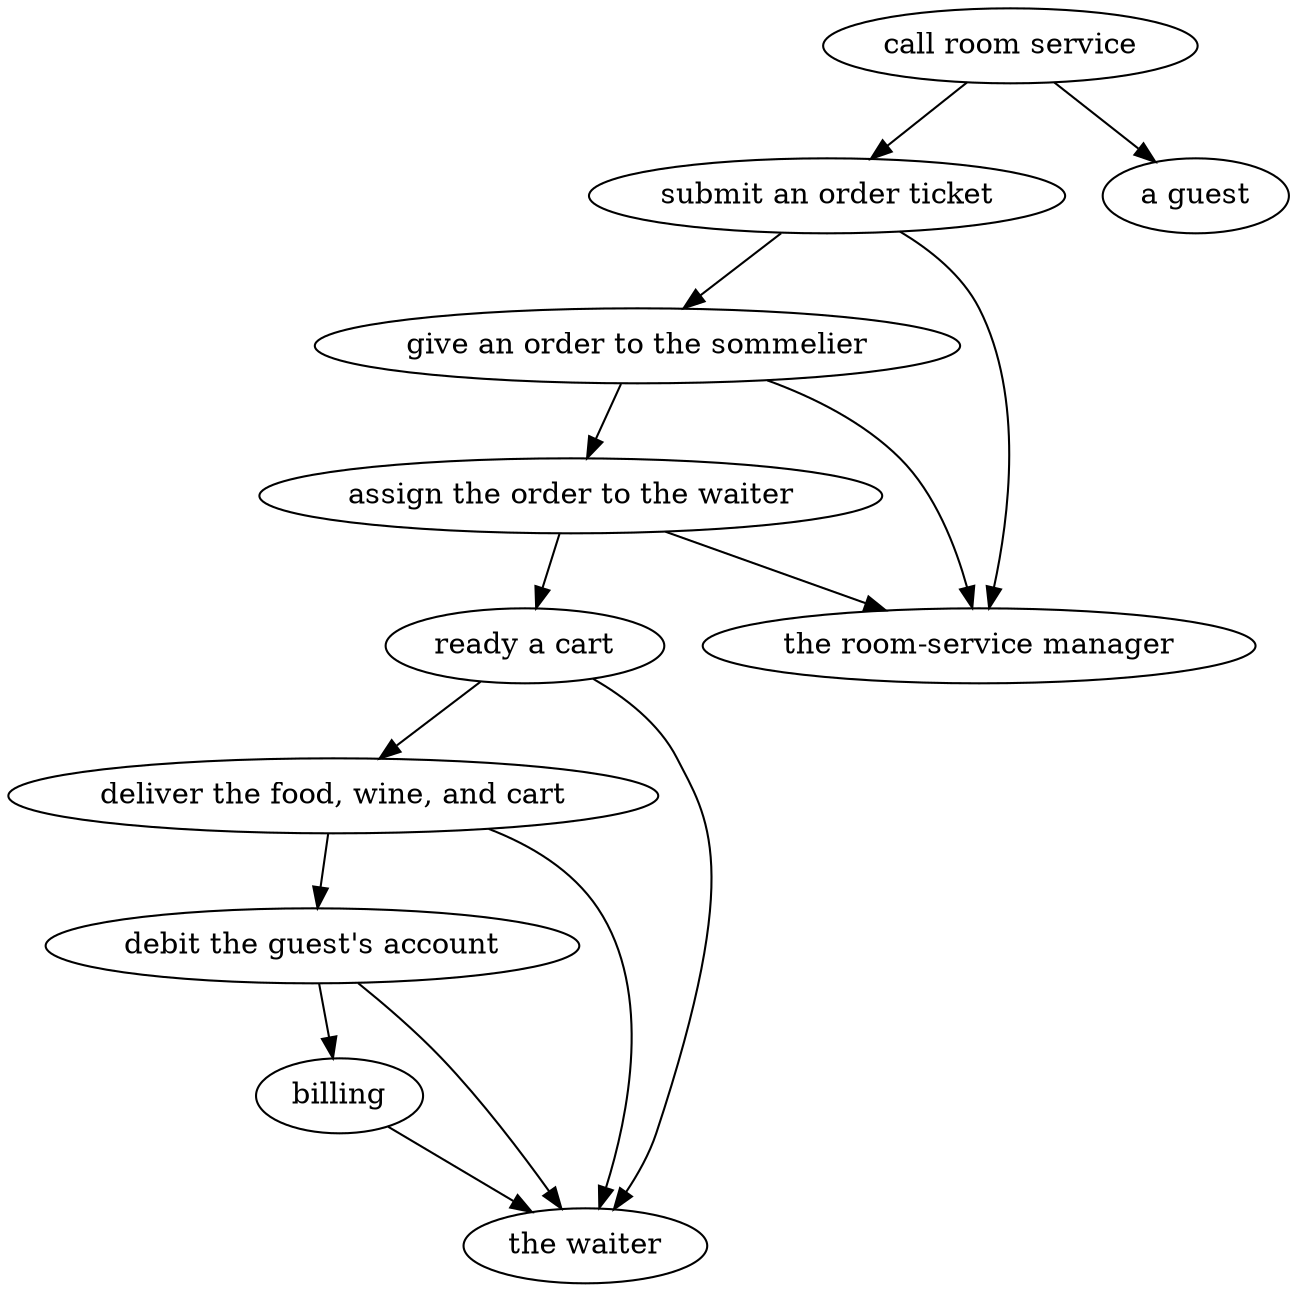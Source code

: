 strict digraph "doc-1.3" {
	graph [name="doc-1.3"];
	"call room service"	[attrs="{'type': 'Activity', 'label': 'call room service'}"];
	"submit an order ticket"	[attrs="{'type': 'Activity', 'label': 'submit an order ticket'}"];
	"call room service" -> "submit an order ticket"	[attrs="{'type': 'flow', 'label': 'flow'}"];
	"a guest"	[attrs="{'type': 'Actor', 'label': 'a guest'}"];
	"call room service" -> "a guest"	[attrs="{'type': 'actor performer', 'label': 'actor performer'}"];
	"give an order to the sommelier"	[attrs="{'type': 'Activity', 'label': 'give an order to the sommelier'}"];
	"submit an order ticket" -> "give an order to the sommelier"	[attrs="{'type': 'flow', 'label': 'flow'}"];
	"the room-service manager"	[attrs="{'type': 'Actor', 'label': 'the room-service manager'}"];
	"submit an order ticket" -> "the room-service manager"	[attrs="{'type': 'actor performer', 'label': 'actor performer'}"];
	"assign the order to the waiter"	[attrs="{'type': 'Activity', 'label': 'assign the order to the waiter'}"];
	"give an order to the sommelier" -> "assign the order to the waiter"	[attrs="{'type': 'flow', 'label': 'flow'}"];
	"give an order to the sommelier" -> "the room-service manager"	[attrs="{'type': 'actor performer', 'label': 'actor performer'}"];
	"ready a cart"	[attrs="{'type': 'Activity', 'label': 'ready a cart'}"];
	"assign the order to the waiter" -> "ready a cart"	[attrs="{'type': 'flow', 'label': 'flow'}"];
	"assign the order to the waiter" -> "the room-service manager"	[attrs="{'type': 'actor performer', 'label': 'actor performer'}"];
	"deliver the food, wine, and cart"	[attrs="{'type': 'Activity', 'label': 'deliver the food, wine, and cart'}"];
	"ready a cart" -> "deliver the food, wine, and cart"	[attrs="{'type': 'flow', 'label': 'flow'}"];
	"the waiter"	[attrs="{'type': 'Actor', 'label': 'the waiter'}"];
	"ready a cart" -> "the waiter"	[attrs="{'type': 'actor performer', 'label': 'actor performer'}"];
	"debit the guest's account"	[attrs="{'type': 'Activity', 'label': \"debit the guest's account\"}"];
	"deliver the food, wine, and cart" -> "debit the guest's account"	[attrs="{'type': 'flow', 'label': 'flow'}"];
	"deliver the food, wine, and cart" -> "the waiter"	[attrs="{'type': 'actor performer', 'label': 'actor performer'}"];
	billing	[attrs="{'type': 'Activity', 'label': 'billing'}"];
	"debit the guest's account" -> billing	[attrs="{'type': 'flow', 'label': 'flow'}"];
	"debit the guest's account" -> "the waiter"	[attrs="{'type': 'actor performer', 'label': 'actor performer'}"];
	billing -> "the waiter"	[attrs="{'type': 'actor performer', 'label': 'actor performer'}"];
}
